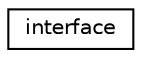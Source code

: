 digraph "Иерархия классов. Графический вид."
{
 // LATEX_PDF_SIZE
  edge [fontname="Helvetica",fontsize="10",labelfontname="Helvetica",labelfontsize="10"];
  node [fontname="Helvetica",fontsize="10",shape=record];
  rankdir="LR";
  Node0 [label="interface",height=0.2,width=0.4,color="black", fillcolor="white", style="filled",URL="$classinterface.html",tooltip="Прием и обработка аргументов командной строки"];
}
